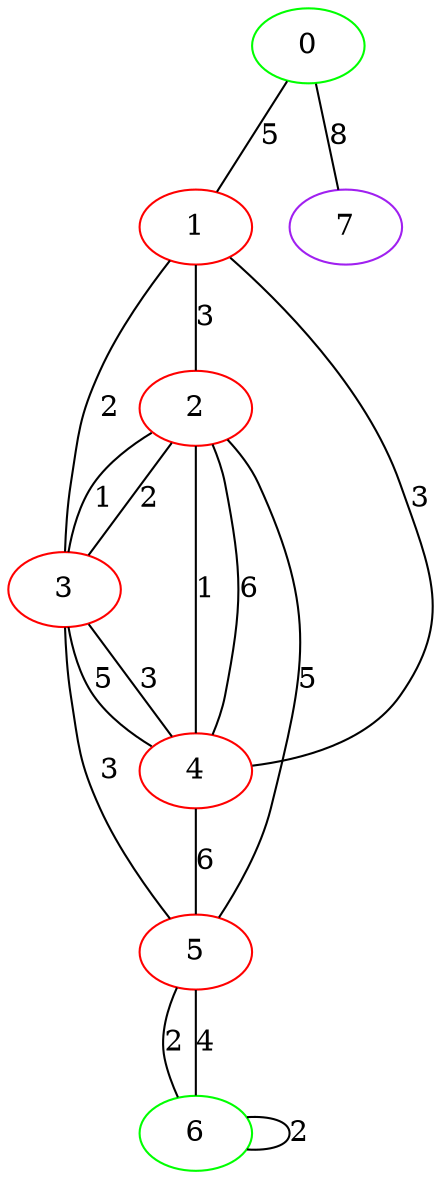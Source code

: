 graph "" {
0 [color=green, weight=2];
1 [color=red, weight=1];
2 [color=red, weight=1];
3 [color=red, weight=1];
4 [color=red, weight=1];
5 [color=red, weight=1];
6 [color=green, weight=2];
7 [color=purple, weight=4];
0 -- 1  [key=0, label=5];
0 -- 7  [key=0, label=8];
1 -- 2  [key=0, label=3];
1 -- 3  [key=0, label=2];
1 -- 4  [key=0, label=3];
2 -- 3  [key=0, label=2];
2 -- 3  [key=1, label=1];
2 -- 4  [key=0, label=1];
2 -- 4  [key=1, label=6];
2 -- 5  [key=0, label=5];
3 -- 4  [key=0, label=3];
3 -- 4  [key=1, label=5];
3 -- 5  [key=0, label=3];
4 -- 5  [key=0, label=6];
5 -- 6  [key=0, label=2];
5 -- 6  [key=1, label=4];
6 -- 6  [key=0, label=2];
}
